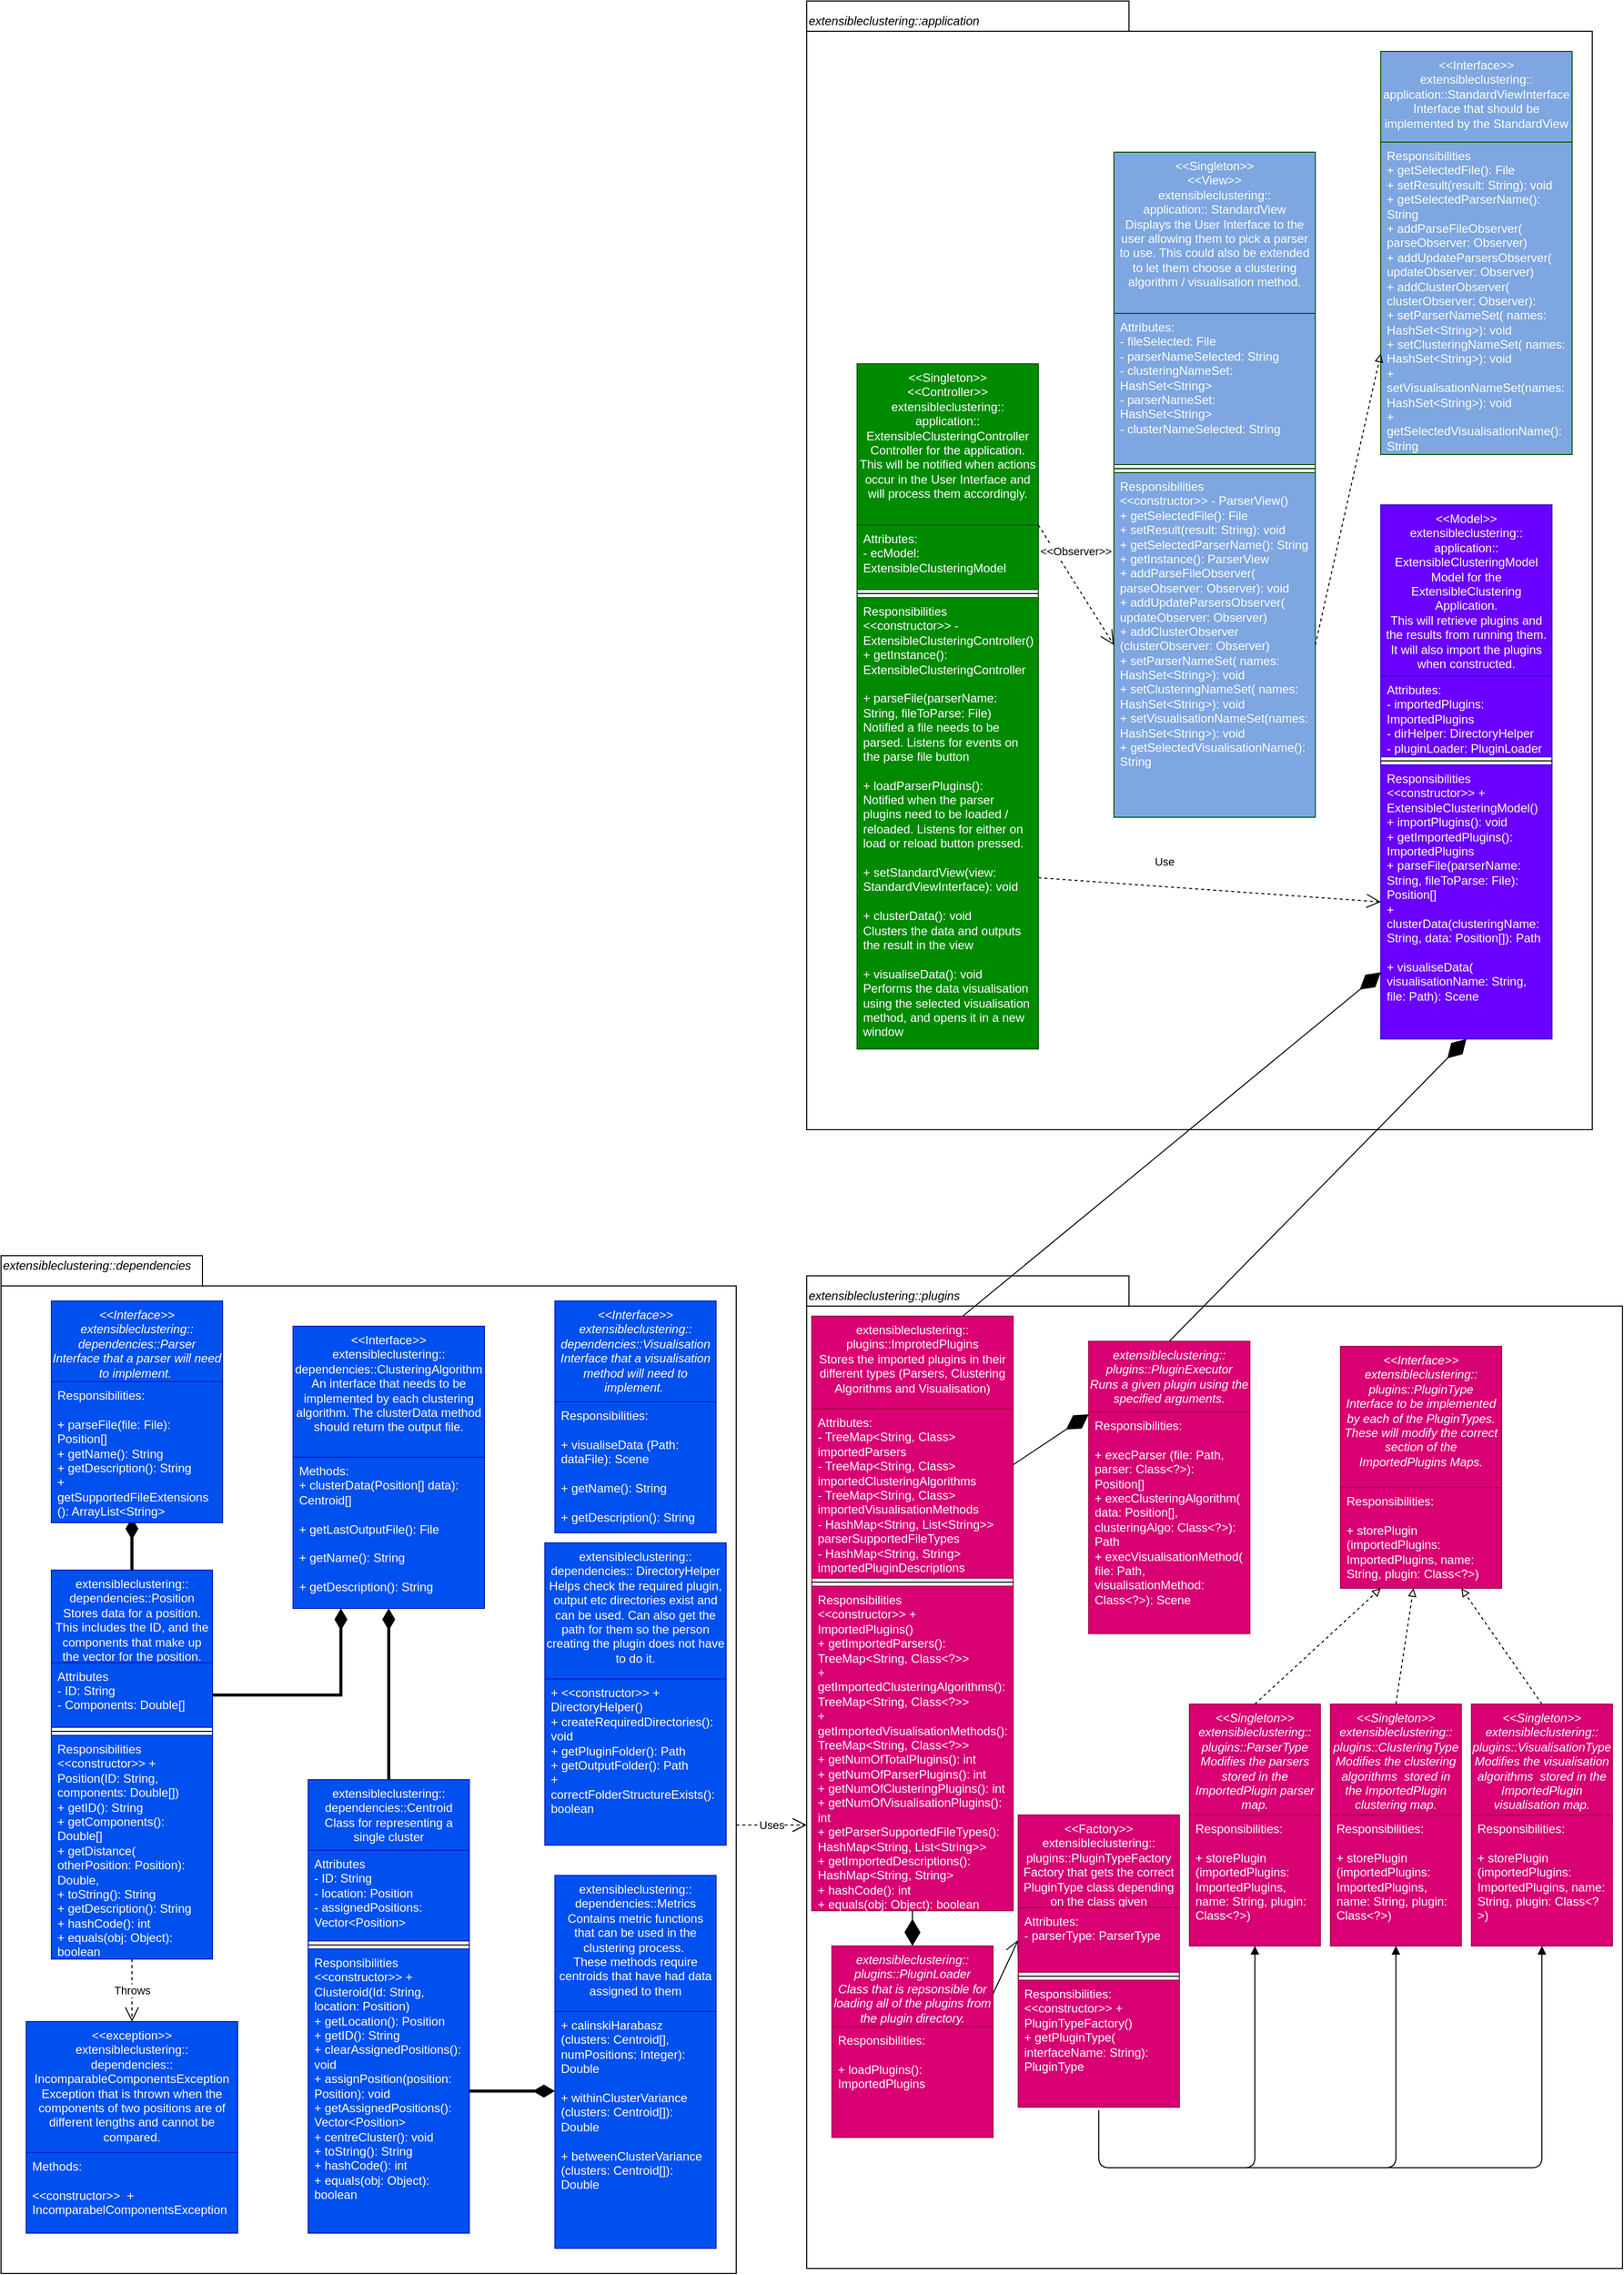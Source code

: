 <mxfile version="14.4.3" type="device"><diagram id="C5RBs43oDa-KdzZeNtuy" name="Page-1"><mxGraphModel dx="1106" dy="3335" grid="1" gridSize="10" guides="1" tooltips="1" connect="1" arrows="1" fold="1" page="1" pageScale="1" pageWidth="827" pageHeight="1169" math="0" shadow="0"><root><mxCell id="WIyWlLk6GJQsqaUBKTNV-0"/><mxCell id="WIyWlLk6GJQsqaUBKTNV-1" parent="WIyWlLk6GJQsqaUBKTNV-0"/><mxCell id="tbD4fpu7TwDnYOn3sbcb-42" value="" style="shape=folder;fontStyle=1;spacingTop=10;tabWidth=320;tabHeight=30;tabPosition=left;html=1;" parent="WIyWlLk6GJQsqaUBKTNV-1" vertex="1"><mxGeometry x="840" y="-1065" width="810" height="985" as="geometry"/></mxCell><mxCell id="tbD4fpu7TwDnYOn3sbcb-11" value="extensibleclustering::&#10;plugins::PluginLoader&#10;Class that is repsonsible for loading all of the plugins from the plugin directory." style="swimlane;fontStyle=2;align=center;verticalAlign=top;childLayout=stackLayout;horizontal=1;startSize=80;horizontalStack=0;resizeParent=1;resizeLast=0;collapsible=1;marginBottom=0;rounded=0;shadow=0;strokeWidth=1;whiteSpace=wrap;fillColor=#d80073;strokeColor=#A50040;fontColor=#ffffff;" parent="WIyWlLk6GJQsqaUBKTNV-1" vertex="1"><mxGeometry x="865" y="-400" width="160" height="190" as="geometry"><mxRectangle x="230" y="140" width="160" height="26" as="alternateBounds"/></mxGeometry></mxCell><mxCell id="tbD4fpu7TwDnYOn3sbcb-12" value="Responsibilities:&#10;&#10;+ loadPlugins(): ImportedPlugins" style="text;align=left;verticalAlign=top;spacingLeft=4;spacingRight=4;overflow=hidden;rotatable=0;points=[[0,0.5],[1,0.5]];portConstraint=eastwest;whiteSpace=wrap;fillColor=#d80073;strokeColor=#A50040;fontColor=#ffffff;" parent="tbD4fpu7TwDnYOn3sbcb-11" vertex="1"><mxGeometry y="80" width="160" height="110" as="geometry"/></mxCell><mxCell id="tbD4fpu7TwDnYOn3sbcb-15" value="extensibleclustering::&#10;plugins::ImprotedPlugins&#10;Stores the imported plugins in their different types (Parsers, Clustering Algorithms and Visualisation)" style="swimlane;fontStyle=0;align=center;verticalAlign=top;childLayout=stackLayout;horizontal=1;startSize=92;horizontalStack=0;resizeParent=1;resizeLast=0;collapsible=1;marginBottom=0;rounded=0;shadow=0;strokeWidth=1;whiteSpace=wrap;fillColor=#d80073;strokeColor=#A50040;fontColor=#ffffff;" parent="WIyWlLk6GJQsqaUBKTNV-1" vertex="1"><mxGeometry x="845" y="-1025" width="200" height="590" as="geometry"><mxRectangle x="130" y="380" width="160" height="26" as="alternateBounds"/></mxGeometry></mxCell><mxCell id="tbD4fpu7TwDnYOn3sbcb-16" value="Attributes:&#10;- TreeMap&lt;String, Class&gt; importedParsers&#10;- TreeMap&lt;String, Class&gt; importedClusteringAlgorithms&#10;- TreeMap&lt;String, Class&gt;&#10;importedVisualisationMethods&#10;- HashMap&lt;String, List&lt;String&gt;&gt; parserSupportedFileTypes&#10;- HashMap&lt;String, String&gt; importedPluginDescriptions" style="text;align=left;verticalAlign=top;spacingLeft=4;spacingRight=4;overflow=hidden;rotatable=0;points=[[0,0.5],[1,0.5]];portConstraint=eastwest;rounded=0;shadow=0;html=0;fontStyle=0;whiteSpace=wrap;fillColor=#d80073;strokeColor=#A50040;fontColor=#ffffff;" parent="tbD4fpu7TwDnYOn3sbcb-15" vertex="1"><mxGeometry y="92" width="200" height="168" as="geometry"/></mxCell><mxCell id="tbD4fpu7TwDnYOn3sbcb-17" value="" style="line;html=1;strokeWidth=1;align=left;verticalAlign=middle;spacingTop=-1;spacingLeft=3;spacingRight=3;rotatable=0;labelPosition=right;points=[];portConstraint=eastwest;" parent="tbD4fpu7TwDnYOn3sbcb-15" vertex="1"><mxGeometry y="260" width="200" height="8" as="geometry"/></mxCell><mxCell id="tbD4fpu7TwDnYOn3sbcb-18" value="Responsibilities&#10;&lt;&lt;constructor&gt;&gt; + ImportedPlugins() &#10;+ getImportedParsers(): TreeMap&lt;String, Class&lt;?&gt;&gt;&#10;+ getImportedClusteringAlgorithms(): &#10;TreeMap&lt;String, Class&lt;?&gt;&gt;&#10;+ getImportedVisualisationMethods(): TreeMap&lt;String, Class&lt;?&gt;&gt;&#10;+ getNumOfTotalPlugins(): int&#10;+ getNumOfParserPlugins(): int&#10;+ getNumOfClusteringPlugins(): int&#10;+ getNumOfVisualisationPlugins(): int&#10;+ getParserSupportedFileTypes(): HashMap&lt;String, List&lt;String&gt;&gt;&#10;+ getImportedDescriptions(): HashMap&lt;String, String&gt;&#10;+ hashCode(): int&#10;+ equals(obj: Object): boolean" style="text;align=left;verticalAlign=top;spacingLeft=4;spacingRight=4;overflow=hidden;rotatable=0;points=[[0,0.5],[1,0.5]];portConstraint=eastwest;fontStyle=0;whiteSpace=wrap;fillColor=#d80073;strokeColor=#A50040;fontColor=#ffffff;" parent="tbD4fpu7TwDnYOn3sbcb-15" vertex="1"><mxGeometry y="268" width="200" height="322" as="geometry"/></mxCell><mxCell id="tbD4fpu7TwDnYOn3sbcb-28" value="" style="endArrow=open;endFill=1;endSize=12;html=1;entryX=0;entryY=0.5;entryDx=0;entryDy=0;exitX=1;exitY=0.25;exitDx=0;exitDy=0;strokeColor=#000000;" parent="WIyWlLk6GJQsqaUBKTNV-1" source="tbD4fpu7TwDnYOn3sbcb-11" target="tbD4fpu7TwDnYOn3sbcb-30" edge="1"><mxGeometry width="160" relative="1" as="geometry"><mxPoint x="920" y="-570" as="sourcePoint"/><mxPoint x="1140" y="-677.5" as="targetPoint"/></mxGeometry></mxCell><mxCell id="tbD4fpu7TwDnYOn3sbcb-29" value="&lt;&lt;Factory&gt;&gt;&#10;extensibleclustering::&#10;plugins::PluginTypeFactory&#10;Factory that gets the correct PluginType class depending on the class given" style="swimlane;fontStyle=0;align=center;verticalAlign=top;childLayout=stackLayout;horizontal=1;startSize=92;horizontalStack=0;resizeParent=1;resizeLast=0;collapsible=1;marginBottom=0;rounded=0;shadow=0;strokeWidth=1;whiteSpace=wrap;fillColor=#d80073;strokeColor=#A50040;fontColor=#ffffff;" parent="WIyWlLk6GJQsqaUBKTNV-1" vertex="1"><mxGeometry x="1050" y="-530" width="160" height="290" as="geometry"><mxRectangle x="130" y="380" width="160" height="26" as="alternateBounds"/></mxGeometry></mxCell><mxCell id="tbD4fpu7TwDnYOn3sbcb-30" value="Attributes:&#10;- parserType: ParserType" style="text;align=left;verticalAlign=top;spacingLeft=4;spacingRight=4;overflow=hidden;rotatable=0;points=[[0,0.5],[1,0.5]];portConstraint=eastwest;rounded=0;shadow=0;html=0;fontStyle=0;whiteSpace=wrap;fillColor=#d80073;strokeColor=#A50040;fontColor=#ffffff;" parent="tbD4fpu7TwDnYOn3sbcb-29" vertex="1"><mxGeometry y="92" width="160" height="64" as="geometry"/></mxCell><mxCell id="tbD4fpu7TwDnYOn3sbcb-31" value="" style="line;html=1;strokeWidth=1;align=left;verticalAlign=middle;spacingTop=-1;spacingLeft=3;spacingRight=3;rotatable=0;labelPosition=right;points=[];portConstraint=eastwest;" parent="tbD4fpu7TwDnYOn3sbcb-29" vertex="1"><mxGeometry y="156" width="160" height="8" as="geometry"/></mxCell><mxCell id="tbD4fpu7TwDnYOn3sbcb-32" value="Responsibilities:&#10;&lt;&lt;constructor&gt;&gt; + PluginTypeFactory()&#10;+ getPluginType( interfaceName: String): PluginType" style="text;align=left;verticalAlign=top;spacingLeft=4;spacingRight=4;overflow=hidden;rotatable=0;points=[[0,0.5],[1,0.5]];portConstraint=eastwest;fontStyle=0;whiteSpace=wrap;fillColor=#d80073;strokeColor=#A50040;fontColor=#ffffff;" parent="tbD4fpu7TwDnYOn3sbcb-29" vertex="1"><mxGeometry y="164" width="160" height="126" as="geometry"/></mxCell><mxCell id="tbD4fpu7TwDnYOn3sbcb-33" value="&lt;&lt;Interface&gt;&gt;&#10;extensibleclustering::&#10;plugins::PluginType&#10;Interface to be implemented by each of the PluginTypes.&#10;These will modify the correct section of the ImportedPlugins Maps." style="swimlane;fontStyle=2;align=center;verticalAlign=top;childLayout=stackLayout;horizontal=1;startSize=140;horizontalStack=0;resizeParent=1;resizeLast=0;collapsible=1;marginBottom=0;rounded=0;shadow=0;strokeWidth=1;whiteSpace=wrap;fillColor=#d80073;strokeColor=#A50040;fontColor=#ffffff;" parent="WIyWlLk6GJQsqaUBKTNV-1" vertex="1"><mxGeometry x="1370" y="-995" width="160" height="240" as="geometry"><mxRectangle x="230" y="140" width="160" height="26" as="alternateBounds"/></mxGeometry></mxCell><mxCell id="tbD4fpu7TwDnYOn3sbcb-34" value="Responsibilities:&#10;&#10;+ storePlugin (importedPlugins: ImportedPlugins, name: String, plugin: Class&lt;?&gt;)" style="text;align=left;verticalAlign=top;spacingLeft=4;spacingRight=4;overflow=hidden;rotatable=0;points=[[0,0.5],[1,0.5]];portConstraint=eastwest;whiteSpace=wrap;fillColor=#d80073;strokeColor=#A50040;fontColor=#ffffff;" parent="tbD4fpu7TwDnYOn3sbcb-33" vertex="1"><mxGeometry y="140" width="160" height="100" as="geometry"/></mxCell><mxCell id="tbD4fpu7TwDnYOn3sbcb-36" value="&lt;&lt;Singleton&gt;&gt;&#10;extensibleclustering::&#10;plugins::ParserType&#10;Modifies the parsers stored in the ImportedPlugin parser map." style="swimlane;fontStyle=2;align=center;verticalAlign=top;childLayout=stackLayout;horizontal=1;startSize=110;horizontalStack=0;resizeParent=1;resizeLast=0;collapsible=1;marginBottom=0;rounded=0;shadow=0;strokeWidth=1;whiteSpace=wrap;fillColor=#d80073;strokeColor=#A50040;fontColor=#ffffff;" parent="WIyWlLk6GJQsqaUBKTNV-1" vertex="1"><mxGeometry x="1220" y="-640" width="130" height="240" as="geometry"><mxRectangle x="230" y="140" width="160" height="26" as="alternateBounds"/></mxGeometry></mxCell><mxCell id="tbD4fpu7TwDnYOn3sbcb-37" value="Responsibilities:&#10;&#10;+ storePlugin (importedPlugins: ImportedPlugins, name: String, plugin: Class&lt;?&gt;)" style="text;align=left;verticalAlign=top;spacingLeft=4;spacingRight=4;overflow=hidden;rotatable=0;points=[[0,0.5],[1,0.5]];portConstraint=eastwest;whiteSpace=wrap;fillColor=#d80073;strokeColor=#A50040;fontColor=#ffffff;" parent="tbD4fpu7TwDnYOn3sbcb-36" vertex="1"><mxGeometry y="110" width="130" height="130" as="geometry"/></mxCell><mxCell id="tbD4fpu7TwDnYOn3sbcb-40" value="" style="endArrow=block;html=1;dashed=1;endFill=0;strokeWidth=1;entryX=0.25;entryY=1;entryDx=0;entryDy=0;exitX=0.5;exitY=0;exitDx=0;exitDy=0;" parent="WIyWlLk6GJQsqaUBKTNV-1" source="tbD4fpu7TwDnYOn3sbcb-36" target="tbD4fpu7TwDnYOn3sbcb-33" edge="1"><mxGeometry width="50" height="50" relative="1" as="geometry"><mxPoint x="890" y="-721" as="sourcePoint"/><mxPoint x="1090" y="-570" as="targetPoint"/></mxGeometry></mxCell><mxCell id="tbD4fpu7TwDnYOn3sbcb-43" value="&lt;span style=&quot;font-style: italic ; text-align: center&quot;&gt;extensibleclustering::plugins&lt;/span&gt;" style="text;html=1;strokeColor=none;fillColor=none;align=left;verticalAlign=middle;whiteSpace=wrap;rounded=0;" parent="WIyWlLk6GJQsqaUBKTNV-1" vertex="1"><mxGeometry x="840" y="-1065" width="250" height="40" as="geometry"/></mxCell><mxCell id="FTbvkURNBPThOtABFB3m-0" value="" style="shape=folder;fontStyle=1;spacingTop=10;tabWidth=200;tabHeight=30;tabPosition=left;html=1;" parent="WIyWlLk6GJQsqaUBKTNV-1" vertex="1"><mxGeometry x="40" y="-1085" width="730" height="1010" as="geometry"/></mxCell><mxCell id="FTbvkURNBPThOtABFB3m-3" value="extensibleclustering::&#10;dependencies::Position&#10;Stores data for a position. This includes the ID, and the components that make up the vector for the position." style="swimlane;fontStyle=0;align=center;verticalAlign=top;childLayout=stackLayout;horizontal=1;startSize=92;horizontalStack=0;resizeParent=1;resizeLast=0;collapsible=1;marginBottom=0;rounded=0;shadow=0;strokeWidth=1;whiteSpace=wrap;fillColor=#0050ef;strokeColor=#001DBC;fontColor=#ffffff;" parent="WIyWlLk6GJQsqaUBKTNV-1" vertex="1"><mxGeometry x="90" y="-773" width="160" height="386" as="geometry"><mxRectangle x="130" y="380" width="160" height="26" as="alternateBounds"/></mxGeometry></mxCell><mxCell id="FTbvkURNBPThOtABFB3m-4" value="Attributes&#10;- ID: String&#10;- Components: Double[]" style="text;align=left;verticalAlign=top;spacingLeft=4;spacingRight=4;overflow=hidden;rotatable=0;points=[[0,0.5],[1,0.5]];portConstraint=eastwest;rounded=0;shadow=0;html=0;fontStyle=0;fillColor=#0050ef;strokeColor=#001DBC;fontColor=#ffffff;" parent="FTbvkURNBPThOtABFB3m-3" vertex="1"><mxGeometry y="92" width="160" height="64" as="geometry"/></mxCell><mxCell id="FTbvkURNBPThOtABFB3m-5" value="" style="line;html=1;strokeWidth=1;align=left;verticalAlign=middle;spacingTop=-1;spacingLeft=3;spacingRight=3;rotatable=0;labelPosition=right;points=[];portConstraint=eastwest;" parent="FTbvkURNBPThOtABFB3m-3" vertex="1"><mxGeometry y="156" width="160" height="8" as="geometry"/></mxCell><mxCell id="FTbvkURNBPThOtABFB3m-6" value="Responsibilities&#10;&lt;&lt;constructor&gt;&gt; + Position(ID: String, components: Double[])&#10;+ getID(): String&#10;+ getComponents(): Double[]&#10;+ getDistance( otherPosition: Position): Double, &#10;+ toString(): String&#10;+ getDescription(): String&#10;+ hashCode(): int&#10;+ equals(obj: Object): boolean" style="text;align=left;verticalAlign=top;spacingLeft=4;spacingRight=4;overflow=hidden;rotatable=0;points=[[0,0.5],[1,0.5]];portConstraint=eastwest;fontStyle=0;whiteSpace=wrap;fillColor=#0050ef;strokeColor=#001DBC;fontColor=#ffffff;" parent="FTbvkURNBPThOtABFB3m-3" vertex="1"><mxGeometry y="164" width="160" height="222" as="geometry"/></mxCell><mxCell id="FTbvkURNBPThOtABFB3m-7" value="" style="endArrow=diamondThin;endSize=13;endFill=1;shadow=0;strokeWidth=3;rounded=0;edgeStyle=elbowEdgeStyle;elbow=vertical;strokeColor=#000000;entryX=0.5;entryY=1;entryDx=0;entryDy=0;" parent="WIyWlLk6GJQsqaUBKTNV-1" source="FTbvkURNBPThOtABFB3m-3" edge="1"><mxGeometry width="160" relative="1" as="geometry"><mxPoint x="170" y="-962" as="sourcePoint"/><mxPoint x="170" y="-825" as="targetPoint"/></mxGeometry></mxCell><mxCell id="FTbvkURNBPThOtABFB3m-8" value="&lt;span style=&quot;font-style: italic ; text-align: center&quot;&gt;extensibleclustering::&lt;/span&gt;&lt;span style=&quot;font-style: italic ; text-align: center&quot;&gt;dependencies&lt;/span&gt;" style="text;html=1;strokeColor=none;fillColor=none;align=left;verticalAlign=middle;whiteSpace=wrap;rounded=0;" parent="WIyWlLk6GJQsqaUBKTNV-1" vertex="1"><mxGeometry x="40" y="-1095" width="250" height="40" as="geometry"/></mxCell><mxCell id="FTbvkURNBPThOtABFB3m-9" value="&lt;&lt;Interface&gt;&gt;&#10;extensibleclustering::&#10;dependencies::ClusteringAlgorithm&#10;An interface that needs to be implemented by each clustering algorithm. The clusterData method should return the output file." style="swimlane;fontStyle=0;align=center;verticalAlign=top;childLayout=stackLayout;horizontal=1;startSize=130;horizontalStack=0;resizeParent=1;resizeLast=0;collapsible=1;marginBottom=0;rounded=0;shadow=0;strokeWidth=1;whiteSpace=wrap;fillColor=#0050ef;strokeColor=#001DBC;fontColor=#ffffff;" parent="WIyWlLk6GJQsqaUBKTNV-1" vertex="1"><mxGeometry x="330" y="-1015" width="190" height="280" as="geometry"><mxRectangle x="130" y="380" width="160" height="26" as="alternateBounds"/></mxGeometry></mxCell><mxCell id="FTbvkURNBPThOtABFB3m-10" value="Methods:&#10;+ clusterData(Position[] data): Centroid[] &#10;&#10;+ getLastOutputFile(): File&#10;&#10;+ getName(): String &#10;&#10;+ getDescription(): String" style="text;align=left;verticalAlign=top;spacingLeft=4;spacingRight=4;overflow=hidden;rotatable=0;points=[[0,0.5],[1,0.5]];portConstraint=eastwest;fontStyle=0;whiteSpace=wrap;fillColor=#0050ef;strokeColor=#001DBC;fontColor=#ffffff;" parent="FTbvkURNBPThOtABFB3m-9" vertex="1"><mxGeometry y="130" width="190" height="150" as="geometry"/></mxCell><mxCell id="FTbvkURNBPThOtABFB3m-11" value="extensibleclustering::&#10;dependencies::Metrics&#10;Contains metric functions that can be used in the clustering process. &#10;These methods require centroids that have had data assigned to them" style="swimlane;fontStyle=0;align=center;verticalAlign=top;childLayout=stackLayout;horizontal=1;startSize=135;horizontalStack=0;resizeParent=1;resizeLast=0;collapsible=1;marginBottom=0;rounded=0;shadow=0;strokeWidth=1;whiteSpace=wrap;fillColor=#0050ef;strokeColor=#001DBC;fontColor=#ffffff;" parent="WIyWlLk6GJQsqaUBKTNV-1" vertex="1"><mxGeometry x="590" y="-470" width="160" height="370" as="geometry"><mxRectangle x="130" y="380" width="160" height="26" as="alternateBounds"/></mxGeometry></mxCell><mxCell id="FTbvkURNBPThOtABFB3m-12" value="+ calinskiHarabasz (clusters: Centroid[], numPositions: Integer): Double&#10;&#10;+ withinClusterVariance (clusters: Centroid[]): Double&#10;&#10;+ betweenClusterVariance (clusters: Centroid[]): Double" style="text;align=left;verticalAlign=top;spacingLeft=4;spacingRight=4;overflow=hidden;rotatable=0;points=[[0,0.5],[1,0.5]];portConstraint=eastwest;fontStyle=0;whiteSpace=wrap;fillColor=#0050ef;strokeColor=#001DBC;fontColor=#ffffff;" parent="FTbvkURNBPThOtABFB3m-11" vertex="1"><mxGeometry y="135" width="160" height="235" as="geometry"/></mxCell><mxCell id="FTbvkURNBPThOtABFB3m-13" value="extensibleclustering::&#10;dependencies::Centroid&#10;Class for representing a single cluster" style="swimlane;fontStyle=0;align=center;verticalAlign=top;childLayout=stackLayout;horizontal=1;startSize=70;horizontalStack=0;resizeParent=1;resizeLast=0;collapsible=1;marginBottom=0;rounded=0;shadow=0;strokeWidth=1;whiteSpace=wrap;fillColor=#0050ef;strokeColor=#001DBC;fontColor=#ffffff;" parent="WIyWlLk6GJQsqaUBKTNV-1" vertex="1"><mxGeometry x="345" y="-565" width="160" height="450" as="geometry"><mxRectangle x="130" y="380" width="160" height="26" as="alternateBounds"/></mxGeometry></mxCell><mxCell id="FTbvkURNBPThOtABFB3m-14" value="Attributes&#10;- ID: String&#10;- location: Position&#10;- assignedPositions: Vector&lt;Position&gt;" style="text;align=left;verticalAlign=top;spacingLeft=4;spacingRight=4;overflow=hidden;rotatable=0;points=[[0,0.5],[1,0.5]];portConstraint=eastwest;rounded=0;shadow=0;html=0;fontStyle=0;whiteSpace=wrap;fillColor=#0050ef;strokeColor=#001DBC;fontColor=#ffffff;" parent="FTbvkURNBPThOtABFB3m-13" vertex="1"><mxGeometry y="70" width="160" height="90" as="geometry"/></mxCell><mxCell id="FTbvkURNBPThOtABFB3m-15" value="" style="line;html=1;strokeWidth=1;align=left;verticalAlign=middle;spacingTop=-1;spacingLeft=3;spacingRight=3;rotatable=0;labelPosition=right;points=[];portConstraint=eastwest;" parent="FTbvkURNBPThOtABFB3m-13" vertex="1"><mxGeometry y="160" width="160" height="8" as="geometry"/></mxCell><mxCell id="FTbvkURNBPThOtABFB3m-16" value="Responsibilities&#10;&lt;&lt;constructor&gt;&gt; + Clusteroid(Id: String, location: Position)&#10;+ getLocation(): Position&#10;+ getID(): String&#10;+ clearAssignedPositions(): void&#10;+ assignPosition(position: Position): void&#10;+ getAssignedPositions(): Vector&lt;Position&gt;&#10;+ centreCluster(): void&#10;+ toString(): String&#10;+ hashCode(): int&#10;+ equals(obj: Object): boolean" style="text;align=left;verticalAlign=top;spacingLeft=4;spacingRight=4;overflow=hidden;rotatable=0;points=[[0,0.5],[1,0.5]];portConstraint=eastwest;fontStyle=0;whiteSpace=wrap;fillColor=#0050ef;strokeColor=#001DBC;fontColor=#ffffff;" parent="FTbvkURNBPThOtABFB3m-13" vertex="1"><mxGeometry y="168" width="160" height="282" as="geometry"/></mxCell><mxCell id="FTbvkURNBPThOtABFB3m-17" value="" style="endArrow=diamondThin;endSize=13;endFill=1;shadow=0;strokeWidth=3;rounded=0;edgeStyle=elbowEdgeStyle;elbow=vertical;strokeColor=#000000;entryX=0.25;entryY=1;entryDx=0;entryDy=0;exitX=1;exitY=0.5;exitDx=0;exitDy=0;" parent="WIyWlLk6GJQsqaUBKTNV-1" source="FTbvkURNBPThOtABFB3m-4" target="FTbvkURNBPThOtABFB3m-9" edge="1"><mxGeometry width="160" relative="1" as="geometry"><mxPoint x="310" y="-623" as="sourcePoint"/><mxPoint x="310" y="-675" as="targetPoint"/><Array as="points"><mxPoint x="380" y="-649"/></Array></mxGeometry></mxCell><mxCell id="FTbvkURNBPThOtABFB3m-18" value="" style="endArrow=diamondThin;endSize=13;endFill=1;shadow=0;strokeWidth=3;rounded=0;edgeStyle=elbowEdgeStyle;elbow=vertical;strokeColor=#000000;entryX=0.5;entryY=1;entryDx=0;entryDy=0;exitX=0.5;exitY=0;exitDx=0;exitDy=0;" parent="WIyWlLk6GJQsqaUBKTNV-1" source="FTbvkURNBPThOtABFB3m-13" target="FTbvkURNBPThOtABFB3m-9" edge="1"><mxGeometry width="160" relative="1" as="geometry"><mxPoint x="404.5" y="-583" as="sourcePoint"/><mxPoint x="404.5" y="-635" as="targetPoint"/></mxGeometry></mxCell><mxCell id="FTbvkURNBPThOtABFB3m-19" value="&lt;&lt;exception&gt;&gt;&#10;extensibleclustering::&#10;dependencies:: IncomparableComponentsException&#10;Exception that is thrown when the components of two positions are of different lengths and cannot be compared." style="swimlane;fontStyle=0;align=center;verticalAlign=top;childLayout=stackLayout;horizontal=1;startSize=130;horizontalStack=0;resizeParent=1;resizeLast=0;collapsible=1;marginBottom=0;rounded=0;shadow=0;strokeWidth=1;whiteSpace=wrap;fillColor=#0050ef;strokeColor=#001DBC;fontColor=#ffffff;" parent="WIyWlLk6GJQsqaUBKTNV-1" vertex="1"><mxGeometry x="65" y="-325" width="210" height="210" as="geometry"><mxRectangle x="130" y="380" width="160" height="26" as="alternateBounds"/></mxGeometry></mxCell><mxCell id="FTbvkURNBPThOtABFB3m-20" value="Methods: &#10;&#10;&lt;&lt;constructor&gt;&gt;  + IncomparabelComponentsException" style="text;align=left;verticalAlign=top;spacingLeft=4;spacingRight=4;overflow=hidden;rotatable=0;points=[[0,0.5],[1,0.5]];portConstraint=eastwest;fontStyle=0;whiteSpace=wrap;fillColor=#0050ef;strokeColor=#001DBC;fontColor=#ffffff;" parent="FTbvkURNBPThOtABFB3m-19" vertex="1"><mxGeometry y="130" width="210" height="80" as="geometry"/></mxCell><mxCell id="FTbvkURNBPThOtABFB3m-21" value="Throws" style="endArrow=open;endSize=12;dashed=1;html=1;entryX=0.5;entryY=0;entryDx=0;entryDy=0;exitX=0.5;exitY=1;exitDx=0;exitDy=0;" parent="WIyWlLk6GJQsqaUBKTNV-1" source="FTbvkURNBPThOtABFB3m-3" target="FTbvkURNBPThOtABFB3m-19" edge="1"><mxGeometry width="160" relative="1" as="geometry"><mxPoint x="730" y="-555" as="sourcePoint"/><mxPoint x="890" y="-555" as="targetPoint"/></mxGeometry></mxCell><mxCell id="FTbvkURNBPThOtABFB3m-22" value="" style="endArrow=diamondThin;endSize=13;endFill=1;shadow=0;strokeWidth=3;rounded=0;edgeStyle=elbowEdgeStyle;elbow=vertical;strokeColor=#000000;exitX=1;exitY=0.5;exitDx=0;exitDy=0;" parent="WIyWlLk6GJQsqaUBKTNV-1" source="FTbvkURNBPThOtABFB3m-16" edge="1"><mxGeometry width="160" relative="1" as="geometry"><mxPoint x="550" y="-395" as="sourcePoint"/><mxPoint x="590" y="-256" as="targetPoint"/><Array as="points"><mxPoint x="550" y="-256"/></Array></mxGeometry></mxCell><mxCell id="FTbvkURNBPThOtABFB3m-25" value="Uses" style="endArrow=open;endSize=12;dashed=1;html=1;" parent="WIyWlLk6GJQsqaUBKTNV-1" edge="1"><mxGeometry width="160" relative="1" as="geometry"><mxPoint x="770" y="-520" as="sourcePoint"/><mxPoint x="840" y="-520" as="targetPoint"/></mxGeometry></mxCell><mxCell id="FTbvkURNBPThOtABFB3m-26" value="" style="endArrow=diamondThin;endFill=1;endSize=24;html=1;strokeColor=#000000;entryX=0.5;entryY=0;entryDx=0;entryDy=0;exitX=0.5;exitY=1;exitDx=0;exitDy=0;" parent="WIyWlLk6GJQsqaUBKTNV-1" source="tbD4fpu7TwDnYOn3sbcb-15" target="tbD4fpu7TwDnYOn3sbcb-11" edge="1"><mxGeometry width="160" relative="1" as="geometry"><mxPoint x="1000" y="-640" as="sourcePoint"/><mxPoint x="1080" y="-640" as="targetPoint"/><Array as="points"/></mxGeometry></mxCell><mxCell id="FTbvkURNBPThOtABFB3m-27" value="extensibleclustering::&#10;plugins::PluginExecutor&#10;Runs a given plugin using the specified arguments." style="swimlane;fontStyle=2;align=center;verticalAlign=top;childLayout=stackLayout;horizontal=1;startSize=70;horizontalStack=0;resizeParent=1;resizeLast=0;collapsible=1;marginBottom=0;rounded=0;shadow=0;strokeWidth=1;whiteSpace=wrap;fillColor=#d80073;strokeColor=#A50040;fontColor=#ffffff;" parent="WIyWlLk6GJQsqaUBKTNV-1" vertex="1"><mxGeometry x="1120" y="-1000" width="160" height="290" as="geometry"><mxRectangle x="230" y="140" width="160" height="26" as="alternateBounds"/></mxGeometry></mxCell><mxCell id="FTbvkURNBPThOtABFB3m-28" value="Responsibilities:&#10;&#10;+ execParser (file: Path, parser: Class&lt;?&gt;): Position[]&#10;+ execClusteringAlgorithm( data: Position[], clusteringAlgo: Class&lt;?&gt;): Path&#10;+ execVisualisationMethod( file: Path, visualisationMethod: Class&lt;?&gt;): Scene" style="text;align=left;verticalAlign=top;spacingLeft=4;spacingRight=4;overflow=hidden;rotatable=0;points=[[0,0.5],[1,0.5]];portConstraint=eastwest;whiteSpace=wrap;fillColor=#d80073;strokeColor=#A50040;fontColor=#ffffff;" parent="FTbvkURNBPThOtABFB3m-27" vertex="1"><mxGeometry y="70" width="160" height="220" as="geometry"/></mxCell><mxCell id="FTbvkURNBPThOtABFB3m-31" value="" style="endArrow=diamondThin;endFill=1;endSize=24;html=1;strokeColor=#000000;entryX=0;entryY=0.25;entryDx=0;entryDy=0;exitX=1;exitY=0.25;exitDx=0;exitDy=0;" parent="WIyWlLk6GJQsqaUBKTNV-1" source="tbD4fpu7TwDnYOn3sbcb-15" target="FTbvkURNBPThOtABFB3m-27" edge="1"><mxGeometry width="160" relative="1" as="geometry"><mxPoint x="1145" y="-391" as="sourcePoint"/><mxPoint x="1240" y="-515" as="targetPoint"/><Array as="points"/></mxGeometry></mxCell><mxCell id="FTbvkURNBPThOtABFB3m-32" value="" style="shape=folder;fontStyle=1;spacingTop=10;tabWidth=320;tabHeight=30;tabPosition=left;html=1;" parent="WIyWlLk6GJQsqaUBKTNV-1" vertex="1"><mxGeometry x="840" y="-2330" width="780" height="1120" as="geometry"/></mxCell><mxCell id="FTbvkURNBPThOtABFB3m-33" value="&lt;span style=&quot;font-style: italic ; text-align: center&quot;&gt;extensibleclustering::application&lt;/span&gt;" style="text;html=1;strokeColor=none;fillColor=none;align=left;verticalAlign=middle;whiteSpace=wrap;rounded=0;" parent="WIyWlLk6GJQsqaUBKTNV-1" vertex="1"><mxGeometry x="840" y="-2330" width="250" height="40" as="geometry"/></mxCell><mxCell id="LF190cvHZC2aJ3z2PQoU-0" value="extensibleclustering::&#10;dependencies:: DirectoryHelper&#10;Helps check the required plugin, output etc directories exist and can be used. Can also get the path for them so the person creating the plugin does not have to do it." style="swimlane;fontStyle=0;align=center;verticalAlign=top;childLayout=stackLayout;horizontal=1;startSize=135;horizontalStack=0;resizeParent=1;resizeLast=0;collapsible=1;marginBottom=0;rounded=0;shadow=0;strokeWidth=1;whiteSpace=wrap;fillColor=#0050ef;strokeColor=#001DBC;fontColor=#ffffff;" parent="WIyWlLk6GJQsqaUBKTNV-1" vertex="1"><mxGeometry x="580" y="-800" width="180" height="300" as="geometry"><mxRectangle x="130" y="380" width="160" height="26" as="alternateBounds"/></mxGeometry></mxCell><mxCell id="LF190cvHZC2aJ3z2PQoU-1" value="+ &lt;&lt;constructor&gt;&gt; + DirectoryHelper()&#10;+ createRequiredDirectories(): void&#10;+ getPluginFolder(): Path&#10;+ getOutputFolder(): Path&#10;+ correctFolderStructureExists(): boolean" style="text;align=left;verticalAlign=top;spacingLeft=4;spacingRight=4;overflow=hidden;rotatable=0;points=[[0,0.5],[1,0.5]];portConstraint=eastwest;fontStyle=0;whiteSpace=wrap;fillColor=#0050ef;strokeColor=#001DBC;fontColor=#ffffff;" parent="LF190cvHZC2aJ3z2PQoU-0" vertex="1"><mxGeometry y="135" width="180" height="165" as="geometry"/></mxCell><mxCell id="SGqc5mHfZfQmDdn4eCGw-0" value="&lt;&lt;Model&gt;&gt;&#10;extensibleclustering::&#10;application:: ExtensibleClusteringModel&#10;Model for the ExtensibleClustering Application.&#10;This will retrieve plugins and the results from running them.&#10;It will also import the plugins when constructed." style="swimlane;fontStyle=0;align=center;verticalAlign=top;childLayout=stackLayout;horizontal=1;startSize=170;horizontalStack=0;resizeParent=1;resizeLast=0;collapsible=1;marginBottom=0;rounded=0;shadow=0;strokeWidth=1;whiteSpace=wrap;fillColor=#6a00ff;strokeColor=#3700CC;fontColor=#ffffff;" parent="WIyWlLk6GJQsqaUBKTNV-1" vertex="1"><mxGeometry x="1410" y="-1830" width="170" height="530" as="geometry"><mxRectangle x="130" y="380" width="160" height="26" as="alternateBounds"/></mxGeometry></mxCell><mxCell id="SGqc5mHfZfQmDdn4eCGw-1" value="Attributes:&#10;- importedPlugins: ImportedPlugins&#10;- dirHelper: DirectoryHelper&#10;- pluginLoader: PluginLoader" style="text;align=left;verticalAlign=top;spacingLeft=4;spacingRight=4;overflow=hidden;rotatable=0;points=[[0,0.5],[1,0.5]];portConstraint=eastwest;rounded=0;shadow=0;html=0;fontStyle=0;whiteSpace=wrap;fillColor=#6a00ff;strokeColor=#3700CC;fontColor=#ffffff;" parent="SGqc5mHfZfQmDdn4eCGw-0" vertex="1"><mxGeometry y="170" width="170" height="80" as="geometry"/></mxCell><mxCell id="SGqc5mHfZfQmDdn4eCGw-2" value="" style="line;html=1;strokeWidth=1;align=left;verticalAlign=middle;spacingTop=-1;spacingLeft=3;spacingRight=3;rotatable=0;labelPosition=right;points=[];portConstraint=eastwest;" parent="SGqc5mHfZfQmDdn4eCGw-0" vertex="1"><mxGeometry y="250" width="170" height="8" as="geometry"/></mxCell><mxCell id="SGqc5mHfZfQmDdn4eCGw-3" value="Responsibilities&#10;&lt;&lt;constructor&gt;&gt; + ExtensibleClusteringModel()&#10;+ importPlugins(): void&#10;+ getImportedPlugins(): ImportedPlugins&#10;+ parseFile(parserName: String, fileToParse: File): Position[] &#10;+ clusterData(clusteringName: String, data: Position[]): Path&#10;&#10;+ visualiseData( visualisationName: String, file: Path): Scene" style="text;align=left;verticalAlign=top;spacingLeft=4;spacingRight=4;overflow=hidden;rotatable=0;points=[[0,0.5],[1,0.5]];portConstraint=eastwest;fontStyle=0;whiteSpace=wrap;fillColor=#6a00ff;strokeColor=#3700CC;fontColor=#ffffff;" parent="SGqc5mHfZfQmDdn4eCGw-0" vertex="1"><mxGeometry y="258" width="170" height="272" as="geometry"/></mxCell><mxCell id="SGqc5mHfZfQmDdn4eCGw-5" value="" style="endArrow=diamondThin;endFill=1;endSize=24;html=1;strokeColor=#000000;exitX=0.75;exitY=0;exitDx=0;exitDy=0;" parent="WIyWlLk6GJQsqaUBKTNV-1" source="tbD4fpu7TwDnYOn3sbcb-15" target="SGqc5mHfZfQmDdn4eCGw-3" edge="1"><mxGeometry width="160" relative="1" as="geometry"><mxPoint x="1130" y="-907.5" as="sourcePoint"/><mxPoint x="1220" y="-950" as="targetPoint"/><Array as="points"/></mxGeometry></mxCell><mxCell id="SGqc5mHfZfQmDdn4eCGw-6" value="" style="endArrow=diamondThin;endFill=1;endSize=24;html=1;strokeColor=#000000;entryX=0.5;entryY=1;entryDx=0;entryDy=0;exitX=0.5;exitY=0;exitDx=0;exitDy=0;" parent="WIyWlLk6GJQsqaUBKTNV-1" source="FTbvkURNBPThOtABFB3m-27" target="SGqc5mHfZfQmDdn4eCGw-0" edge="1"><mxGeometry width="160" relative="1" as="geometry"><mxPoint x="1130" y="-907.5" as="sourcePoint"/><mxPoint x="1220" y="-950" as="targetPoint"/><Array as="points"/></mxGeometry></mxCell><mxCell id="SGqc5mHfZfQmDdn4eCGw-7" value="&lt;&lt;Singleton&gt;&gt;&#10;&lt;&lt;Controller&gt;&gt;&#10;extensibleclustering::&#10;application:: ExtensibleClusteringController&#10;Controller for the application. This will be notified when actions occur in the User Interface and will process them accordingly." style="swimlane;fontStyle=0;align=center;verticalAlign=top;childLayout=stackLayout;horizontal=1;startSize=160;horizontalStack=0;resizeParent=1;resizeLast=0;collapsible=1;marginBottom=0;rounded=0;shadow=0;strokeWidth=1;whiteSpace=wrap;fillColor=#008a00;strokeColor=#005700;fontColor=#ffffff;" parent="WIyWlLk6GJQsqaUBKTNV-1" vertex="1"><mxGeometry x="890" y="-1970" width="180" height="680" as="geometry"><mxRectangle x="130" y="380" width="160" height="26" as="alternateBounds"/></mxGeometry></mxCell><mxCell id="SGqc5mHfZfQmDdn4eCGw-8" value="Attributes:&#10;- ecModel: ExtensibleClusteringModel" style="text;align=left;verticalAlign=top;spacingLeft=4;spacingRight=4;overflow=hidden;rotatable=0;points=[[0,0.5],[1,0.5]];portConstraint=eastwest;rounded=0;shadow=0;html=0;fontStyle=0;whiteSpace=wrap;fillColor=#008a00;strokeColor=#005700;fontColor=#ffffff;" parent="SGqc5mHfZfQmDdn4eCGw-7" vertex="1"><mxGeometry y="160" width="180" height="64" as="geometry"/></mxCell><mxCell id="SGqc5mHfZfQmDdn4eCGw-9" value="" style="line;html=1;strokeWidth=1;align=left;verticalAlign=middle;spacingTop=-1;spacingLeft=3;spacingRight=3;rotatable=0;labelPosition=right;points=[];portConstraint=eastwest;" parent="SGqc5mHfZfQmDdn4eCGw-7" vertex="1"><mxGeometry y="224" width="180" height="8" as="geometry"/></mxCell><mxCell id="SGqc5mHfZfQmDdn4eCGw-10" value="Responsibilities&#10;&lt;&lt;constructor&gt;&gt; - ExtensibleClusteringController()&#10;+ getInstance(): ExtensibleClusteringController&#10;&#10;+ parseFile(parserName: String, fileToParse: File)&#10;Notified a file needs to be parsed. Listens for events on the parse file button&#10;&#10;+ loadParserPlugins(): &#10;Notified when the parser plugins need to be loaded / reloaded. Listens for either on load or reload button pressed.&#10;&#10;+ setStandardView(view: StandardViewInterface): void&#10;&#10;+ clusterData(): void&#10;Clusters the data and outputs the result in the view&#10;&#10;+ visualiseData(): void&#10;Performs the data visualisation using the selected visualisation method, and opens it in a new window" style="text;align=left;verticalAlign=top;spacingLeft=4;spacingRight=4;overflow=hidden;rotatable=0;points=[[0,0.5],[1,0.5]];portConstraint=eastwest;fontStyle=0;whiteSpace=wrap;fillColor=#008a00;strokeColor=#005700;fontColor=#ffffff;" parent="SGqc5mHfZfQmDdn4eCGw-7" vertex="1"><mxGeometry y="232" width="180" height="448" as="geometry"/></mxCell><mxCell id="SGqc5mHfZfQmDdn4eCGw-12" value="Use" style="endArrow=open;endSize=12;dashed=1;html=1;entryX=0;entryY=0.5;entryDx=0;entryDy=0;exitX=1;exitY=0.75;exitDx=0;exitDy=0;" parent="WIyWlLk6GJQsqaUBKTNV-1" source="SGqc5mHfZfQmDdn4eCGw-7" target="SGqc5mHfZfQmDdn4eCGw-3" edge="1"><mxGeometry x="-0.276" y="26" width="160" relative="1" as="geometry"><mxPoint x="950" y="-1570" as="sourcePoint"/><mxPoint x="1110" y="-1570" as="targetPoint"/><mxPoint y="1" as="offset"/></mxGeometry></mxCell><mxCell id="SGqc5mHfZfQmDdn4eCGw-13" value="&lt;&lt;Singleton&gt;&gt;&#10;&lt;&lt;View&gt;&gt;&#10;extensibleclustering::&#10;application:: StandardView&#10;Displays the User Interface to the user allowing them to pick a parser to use. This could also be extended to let them choose a clustering algorithm / visualisation method." style="swimlane;fontStyle=0;align=center;verticalAlign=top;childLayout=stackLayout;horizontal=1;startSize=160;horizontalStack=0;resizeParent=1;resizeLast=0;collapsible=1;marginBottom=0;rounded=0;shadow=0;strokeWidth=1;whiteSpace=wrap;strokeColor=#005700;fontColor=#ffffff;fillColor=#7EA6E0;" parent="WIyWlLk6GJQsqaUBKTNV-1" vertex="1"><mxGeometry x="1145" y="-2180" width="200" height="660" as="geometry"><mxRectangle x="130" y="380" width="160" height="26" as="alternateBounds"/></mxGeometry></mxCell><mxCell id="SGqc5mHfZfQmDdn4eCGw-14" value="Attributes:&#10;- fileSelected: File&#10;- parserNameSelected: String&#10;- clusteringNameSet: HashSet&lt;String&gt;&#10;- parserNameSet: HashSet&lt;String&gt; &#10;- clusterNameSelected: String&#10;" style="text;align=left;verticalAlign=top;spacingLeft=4;spacingRight=4;overflow=hidden;rotatable=0;points=[[0,0.5],[1,0.5]];portConstraint=eastwest;rounded=0;shadow=0;html=0;fontStyle=0;whiteSpace=wrap;strokeColor=#005700;fontColor=#ffffff;fillColor=#7EA6E0;" parent="SGqc5mHfZfQmDdn4eCGw-13" vertex="1"><mxGeometry y="160" width="200" height="150" as="geometry"/></mxCell><mxCell id="SGqc5mHfZfQmDdn4eCGw-15" value="" style="line;html=1;strokeWidth=1;align=left;verticalAlign=middle;spacingTop=-1;spacingLeft=3;spacingRight=3;rotatable=0;labelPosition=right;points=[];portConstraint=eastwest;" parent="SGqc5mHfZfQmDdn4eCGw-13" vertex="1"><mxGeometry y="310" width="200" height="8" as="geometry"/></mxCell><mxCell id="SGqc5mHfZfQmDdn4eCGw-16" value="Responsibilities&#10;&lt;&lt;constructor&gt;&gt; - ParserView()&#10;+ getSelectedFile(): File&#10;+ setResult(result: String): void&#10;+ getSelectedParserName(): String&#10;+ getInstance(): ParserView&#10;+ addParseFileObserver( parseObserver: Observer): void&#10;+ addUpdateParsersObserver( updateObserver: Observer)&#10;+ addClusterObserver (clusterObserver: Observer)&#10;+ setParserNameSet( names: HashSet&lt;String&gt;): void&#10;+ setClusteringNameSet( names: HashSet&lt;String&gt;): void&#10;+ setVisualisationNameSet(names: HashSet&lt;String&gt;): void&#10;+ getSelectedVisualisationName(): String" style="text;align=left;verticalAlign=top;spacingLeft=4;spacingRight=4;overflow=hidden;rotatable=0;points=[[0,0.5],[1,0.5]];portConstraint=eastwest;fontStyle=0;whiteSpace=wrap;strokeColor=#005700;fontColor=#ffffff;fillColor=#7EA6E0;" parent="SGqc5mHfZfQmDdn4eCGw-13" vertex="1"><mxGeometry y="318" width="200" height="342" as="geometry"/></mxCell><mxCell id="SGqc5mHfZfQmDdn4eCGw-17" value="&amp;lt;&amp;lt;Observer&amp;gt;&amp;gt;" style="endArrow=open;endSize=12;dashed=1;html=1;entryX=0;entryY=0.5;entryDx=0;entryDy=0;" parent="WIyWlLk6GJQsqaUBKTNV-1" target="SGqc5mHfZfQmDdn4eCGw-16" edge="1"><mxGeometry x="-0.411" y="18" width="160" relative="1" as="geometry"><mxPoint x="1070" y="-1810" as="sourcePoint"/><mxPoint x="1230" y="-1810" as="targetPoint"/><Array as="points"/><mxPoint as="offset"/></mxGeometry></mxCell><mxCell id="PH5GV69ibEFW7HDJYXVh-0" value="&lt;&lt;Interface&gt;&gt;&#10;extensibleclustering::&#10;application::StandardViewInterface&#10;Interface that should be implemented by the StandardView" style="swimlane;fontStyle=0;align=center;verticalAlign=top;childLayout=stackLayout;horizontal=1;startSize=90;horizontalStack=0;resizeParent=1;resizeLast=0;collapsible=1;marginBottom=0;rounded=0;shadow=0;strokeWidth=1;whiteSpace=wrap;strokeColor=#005700;fontColor=#ffffff;fillColor=#7EA6E0;" parent="WIyWlLk6GJQsqaUBKTNV-1" vertex="1"><mxGeometry x="1410" y="-2280" width="190" height="400" as="geometry"><mxRectangle x="130" y="380" width="160" height="26" as="alternateBounds"/></mxGeometry></mxCell><mxCell id="PH5GV69ibEFW7HDJYXVh-3" value="Responsibilities&#10;+ getSelectedFile(): File&#10;+ setResult(result: String): void&#10;+ getSelectedParserName(): String&#10;+ addParseFileObserver( parseObserver: Observer)&#10;+ addUpdateParsersObserver( updateObserver: Observer)&#10;+ addClusterObserver( clusterObserver: Observer):&#10;+ setParserNameSet( names: HashSet&lt;String&gt;): void&#10;+ setClusteringNameSet( names: HashSet&lt;String&gt;): void&#10;+ setVisualisationNameSet(names: HashSet&lt;String&gt;): void&#10;+ getSelectedVisualisationName(): String" style="text;align=left;verticalAlign=top;spacingLeft=4;spacingRight=4;overflow=hidden;rotatable=0;points=[[0,0.5],[1,0.5]];portConstraint=eastwest;fontStyle=0;whiteSpace=wrap;strokeColor=#005700;fontColor=#ffffff;fillColor=#7EA6E0;" parent="PH5GV69ibEFW7HDJYXVh-0" vertex="1"><mxGeometry y="90" width="190" height="310" as="geometry"/></mxCell><mxCell id="PH5GV69ibEFW7HDJYXVh-4" value="" style="endArrow=block;html=1;dashed=1;endFill=0;strokeWidth=1;exitX=1;exitY=0.5;exitDx=0;exitDy=0;entryX=0;entryY=0.75;entryDx=0;entryDy=0;" parent="WIyWlLk6GJQsqaUBKTNV-1" source="SGqc5mHfZfQmDdn4eCGw-16" target="PH5GV69ibEFW7HDJYXVh-0" edge="1"><mxGeometry width="50" height="50" relative="1" as="geometry"><mxPoint x="1410.32" y="-1440.2" as="sourcePoint"/><mxPoint x="1420.0" y="-1550.0" as="targetPoint"/><Array as="points"/></mxGeometry></mxCell><mxCell id="p6DJpv5SDc3A1tM453Mt-0" value="&lt;&lt;Singleton&gt;&gt;&#10;extensibleclustering::&#10;plugins::ClusteringType&#10;Modifies the clustering algorithms  stored in the ImportedPlugin clustering map." style="swimlane;fontStyle=2;align=center;verticalAlign=top;childLayout=stackLayout;horizontal=1;startSize=110;horizontalStack=0;resizeParent=1;resizeLast=0;collapsible=1;marginBottom=0;rounded=0;shadow=0;strokeWidth=1;whiteSpace=wrap;fillColor=#d80073;strokeColor=#A50040;fontColor=#ffffff;" parent="WIyWlLk6GJQsqaUBKTNV-1" vertex="1"><mxGeometry x="1360" y="-640" width="130" height="240" as="geometry"><mxRectangle x="230" y="140" width="160" height="26" as="alternateBounds"/></mxGeometry></mxCell><mxCell id="p6DJpv5SDc3A1tM453Mt-1" value="Responsibilities:&#10;&#10;+ storePlugin (importedPlugins: ImportedPlugins, name: String, plugin: Class&lt;?&gt;)" style="text;align=left;verticalAlign=top;spacingLeft=4;spacingRight=4;overflow=hidden;rotatable=0;points=[[0,0.5],[1,0.5]];portConstraint=eastwest;whiteSpace=wrap;fillColor=#d80073;strokeColor=#A50040;fontColor=#ffffff;" parent="p6DJpv5SDc3A1tM453Mt-0" vertex="1"><mxGeometry y="110" width="130" height="130" as="geometry"/></mxCell><mxCell id="p6DJpv5SDc3A1tM453Mt-2" value="" style="endArrow=block;html=1;dashed=1;endFill=0;strokeWidth=1;exitX=0.5;exitY=0;exitDx=0;exitDy=0;" parent="WIyWlLk6GJQsqaUBKTNV-1" source="p6DJpv5SDc3A1tM453Mt-0" target="tbD4fpu7TwDnYOn3sbcb-34" edge="1"><mxGeometry width="50" height="50" relative="1" as="geometry"><mxPoint x="1530" y="-635.2" as="sourcePoint"/><mxPoint x="1609.68" y="-770.0" as="targetPoint"/></mxGeometry></mxCell><mxCell id="p6DJpv5SDc3A1tM453Mt-3" value="" style="endArrow=block;endFill=1;html=1;edgeStyle=orthogonalEdgeStyle;align=left;verticalAlign=top;strokeColor=#000000;entryX=0.5;entryY=1;entryDx=0;entryDy=0;entryPerimeter=0;exitX=0.5;exitY=1.024;exitDx=0;exitDy=0;exitPerimeter=0;" parent="WIyWlLk6GJQsqaUBKTNV-1" source="tbD4fpu7TwDnYOn3sbcb-32" target="tbD4fpu7TwDnYOn3sbcb-37" edge="1"><mxGeometry x="-1" relative="1" as="geometry"><mxPoint x="1200" y="-250" as="sourcePoint"/><mxPoint x="1360" y="-250" as="targetPoint"/><Array as="points"><mxPoint x="1180" y="-180"/><mxPoint x="1370" y="-180"/></Array></mxGeometry></mxCell><mxCell id="p6DJpv5SDc3A1tM453Mt-5" value="" style="endArrow=block;endFill=1;html=1;edgeStyle=orthogonalEdgeStyle;align=left;verticalAlign=top;strokeColor=#000000;entryX=0.5;entryY=1;entryDx=0;entryDy=0;" parent="WIyWlLk6GJQsqaUBKTNV-1" target="p6DJpv5SDc3A1tM453Mt-0" edge="1"><mxGeometry x="-1" relative="1" as="geometry"><mxPoint x="1260" y="-180" as="sourcePoint"/><mxPoint x="1560" y="-410" as="targetPoint"/><Array as="points"><mxPoint x="1425" y="-180"/></Array></mxGeometry></mxCell><mxCell id="rpD83vMO_VQumTQkweV0-0" value="&lt;&lt;Interface&gt;&gt;&#10;extensibleclustering::&#10;dependencies::Visualisation&#10;Interface that a visualisation method will need to implement. " style="swimlane;fontStyle=2;align=center;verticalAlign=top;childLayout=stackLayout;horizontal=1;startSize=100;horizontalStack=0;resizeParent=1;resizeLast=0;collapsible=1;marginBottom=0;rounded=0;shadow=0;strokeWidth=1;whiteSpace=wrap;fillColor=#0050ef;strokeColor=#001DBC;fontColor=#ffffff;" parent="WIyWlLk6GJQsqaUBKTNV-1" vertex="1"><mxGeometry x="590" y="-1040" width="160" height="230" as="geometry"><mxRectangle x="230" y="140" width="160" height="26" as="alternateBounds"/></mxGeometry></mxCell><mxCell id="rpD83vMO_VQumTQkweV0-1" value="Responsibilities:&#10;&#10;+ visualiseData (Path: dataFile): Scene&#10;&#10;+ getName(): String&#10;&#10;+ getDescription(): String" style="text;align=left;verticalAlign=top;spacingLeft=4;spacingRight=4;overflow=hidden;rotatable=0;points=[[0,0.5],[1,0.5]];portConstraint=eastwest;whiteSpace=wrap;fillColor=#0050ef;strokeColor=#001DBC;fontColor=#ffffff;" parent="rpD83vMO_VQumTQkweV0-0" vertex="1"><mxGeometry y="100" width="160" height="130" as="geometry"/></mxCell><mxCell id="jYUPVWkeFj17z6QiH8Cw-0" value="&lt;&lt;Singleton&gt;&gt;&#10;extensibleclustering::&#10;plugins::VisualisationType&#10;Modifies the visualisation algorithms  stored in the ImportedPlugin visualisation map." style="swimlane;fontStyle=2;align=center;verticalAlign=top;childLayout=stackLayout;horizontal=1;startSize=110;horizontalStack=0;resizeParent=1;resizeLast=0;collapsible=1;marginBottom=0;rounded=0;shadow=0;strokeWidth=1;whiteSpace=wrap;fillColor=#d80073;strokeColor=#A50040;fontColor=#ffffff;" parent="WIyWlLk6GJQsqaUBKTNV-1" vertex="1"><mxGeometry x="1500" y="-640" width="140" height="240" as="geometry"><mxRectangle x="230" y="140" width="160" height="26" as="alternateBounds"/></mxGeometry></mxCell><mxCell id="jYUPVWkeFj17z6QiH8Cw-1" value="Responsibilities:&#10;&#10;+ storePlugin (importedPlugins: ImportedPlugins, name: String, plugin: Class&lt;?&gt;)" style="text;align=left;verticalAlign=top;spacingLeft=4;spacingRight=4;overflow=hidden;rotatable=0;points=[[0,0.5],[1,0.5]];portConstraint=eastwest;whiteSpace=wrap;fillColor=#d80073;strokeColor=#A50040;fontColor=#ffffff;" parent="jYUPVWkeFj17z6QiH8Cw-0" vertex="1"><mxGeometry y="110" width="140" height="130" as="geometry"/></mxCell><mxCell id="jYUPVWkeFj17z6QiH8Cw-3" value="" style="endArrow=block;endFill=1;html=1;edgeStyle=orthogonalEdgeStyle;align=left;verticalAlign=top;strokeColor=#000000;entryX=0.5;entryY=1;entryDx=0;entryDy=0;" parent="WIyWlLk6GJQsqaUBKTNV-1" target="jYUPVWkeFj17z6QiH8Cw-0" edge="1"><mxGeometry x="-1" relative="1" as="geometry"><mxPoint x="1377" y="-180" as="sourcePoint"/><mxPoint x="1552.62" y="-349.99" as="targetPoint"/><Array as="points"><mxPoint x="1570" y="-180"/></Array></mxGeometry></mxCell><mxCell id="jYUPVWkeFj17z6QiH8Cw-4" value="" style="endArrow=block;html=1;dashed=1;endFill=0;strokeWidth=1;exitX=0.5;exitY=0;exitDx=0;exitDy=0;entryX=0.75;entryY=1;entryDx=0;entryDy=0;" parent="WIyWlLk6GJQsqaUBKTNV-1" source="jYUPVWkeFj17z6QiH8Cw-0" target="tbD4fpu7TwDnYOn3sbcb-33" edge="1"><mxGeometry width="50" height="50" relative="1" as="geometry"><mxPoint x="1550" y="-655" as="sourcePoint"/><mxPoint x="1567.424" y="-770" as="targetPoint"/></mxGeometry></mxCell><mxCell id="oFCGkPMMZWHb_Jlw3L5a-0" value="&lt;&lt;Interface&gt;&gt;&#10;extensibleclustering::&#10;dependencies::Parser&#10;Interface that a parser will need to implement. " style="swimlane;fontStyle=2;align=center;verticalAlign=top;childLayout=stackLayout;horizontal=1;startSize=80;horizontalStack=0;resizeParent=1;resizeLast=0;collapsible=1;marginBottom=0;rounded=0;shadow=0;strokeWidth=1;whiteSpace=wrap;fillColor=#0050ef;strokeColor=#001DBC;fontColor=#ffffff;" parent="WIyWlLk6GJQsqaUBKTNV-1" vertex="1"><mxGeometry x="90" y="-1040" width="170" height="220" as="geometry"><mxRectangle x="230" y="140" width="160" height="26" as="alternateBounds"/></mxGeometry></mxCell><mxCell id="oFCGkPMMZWHb_Jlw3L5a-1" value="Responsibilities:&#10;&#10;+ parseFile(file: File):  Position[] &#10;+ getName(): String&#10;+ getDescription(): String&#10;+ getSupportedFileExtensions (): ArrayList&lt;String&gt;" style="text;align=left;verticalAlign=top;spacingLeft=4;spacingRight=4;overflow=hidden;rotatable=0;points=[[0,0.5],[1,0.5]];portConstraint=eastwest;whiteSpace=wrap;fillColor=#0050ef;strokeColor=#001DBC;fontColor=#ffffff;" parent="oFCGkPMMZWHb_Jlw3L5a-0" vertex="1"><mxGeometry y="80" width="170" height="140" as="geometry"/></mxCell></root></mxGraphModel></diagram></mxfile>